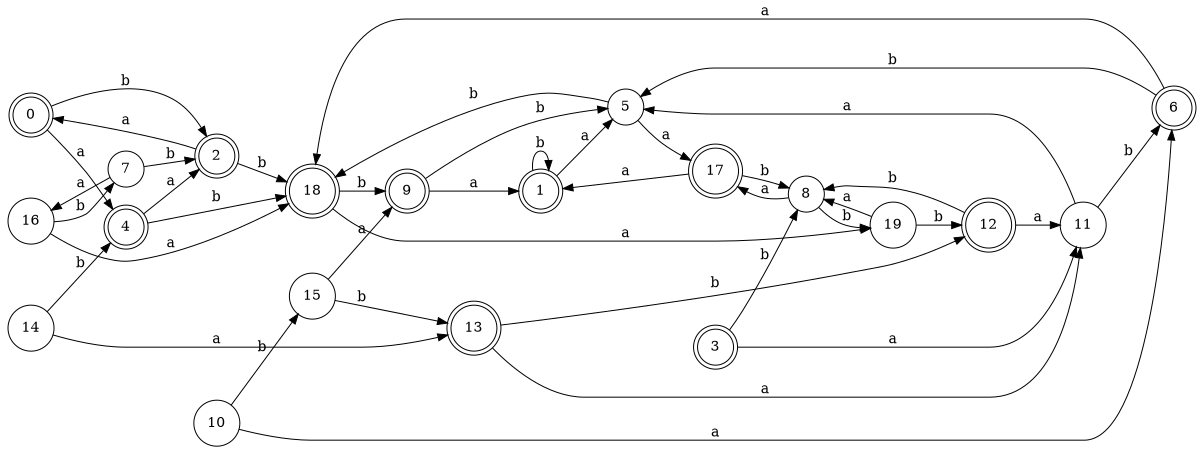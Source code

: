 digraph n16_5 {
__start0 [label="" shape="none"];

rankdir=LR;
size="8,5";

s0 [style="rounded,filled", color="black", fillcolor="white" shape="doublecircle", label="0"];
s1 [style="rounded,filled", color="black", fillcolor="white" shape="doublecircle", label="1"];
s2 [style="rounded,filled", color="black", fillcolor="white" shape="doublecircle", label="2"];
s3 [style="rounded,filled", color="black", fillcolor="white" shape="doublecircle", label="3"];
s4 [style="rounded,filled", color="black", fillcolor="white" shape="doublecircle", label="4"];
s5 [style="filled", color="black", fillcolor="white" shape="circle", label="5"];
s6 [style="rounded,filled", color="black", fillcolor="white" shape="doublecircle", label="6"];
s7 [style="filled", color="black", fillcolor="white" shape="circle", label="7"];
s8 [style="filled", color="black", fillcolor="white" shape="circle", label="8"];
s9 [style="rounded,filled", color="black", fillcolor="white" shape="doublecircle", label="9"];
s10 [style="filled", color="black", fillcolor="white" shape="circle", label="10"];
s11 [style="filled", color="black", fillcolor="white" shape="circle", label="11"];
s12 [style="rounded,filled", color="black", fillcolor="white" shape="doublecircle", label="12"];
s13 [style="rounded,filled", color="black", fillcolor="white" shape="doublecircle", label="13"];
s14 [style="filled", color="black", fillcolor="white" shape="circle", label="14"];
s15 [style="filled", color="black", fillcolor="white" shape="circle", label="15"];
s16 [style="filled", color="black", fillcolor="white" shape="circle", label="16"];
s17 [style="rounded,filled", color="black", fillcolor="white" shape="doublecircle", label="17"];
s18 [style="rounded,filled", color="black", fillcolor="white" shape="doublecircle", label="18"];
s19 [style="filled", color="black", fillcolor="white" shape="circle", label="19"];
s0 -> s4 [label="a"];
s0 -> s2 [label="b"];
s1 -> s5 [label="a"];
s1 -> s1 [label="b"];
s2 -> s0 [label="a"];
s2 -> s18 [label="b"];
s3 -> s11 [label="a"];
s3 -> s8 [label="b"];
s4 -> s2 [label="a"];
s4 -> s18 [label="b"];
s5 -> s17 [label="a"];
s5 -> s18 [label="b"];
s6 -> s18 [label="a"];
s6 -> s5 [label="b"];
s7 -> s16 [label="a"];
s7 -> s2 [label="b"];
s8 -> s17 [label="a"];
s8 -> s19 [label="b"];
s9 -> s1 [label="a"];
s9 -> s5 [label="b"];
s10 -> s6 [label="a"];
s10 -> s15 [label="b"];
s11 -> s5 [label="a"];
s11 -> s6 [label="b"];
s12 -> s11 [label="a"];
s12 -> s8 [label="b"];
s13 -> s11 [label="a"];
s13 -> s12 [label="b"];
s14 -> s13 [label="a"];
s14 -> s4 [label="b"];
s15 -> s9 [label="a"];
s15 -> s13 [label="b"];
s16 -> s18 [label="a"];
s16 -> s7 [label="b"];
s17 -> s1 [label="a"];
s17 -> s8 [label="b"];
s18 -> s19 [label="a"];
s18 -> s9 [label="b"];
s19 -> s8 [label="a"];
s19 -> s12 [label="b"];

}